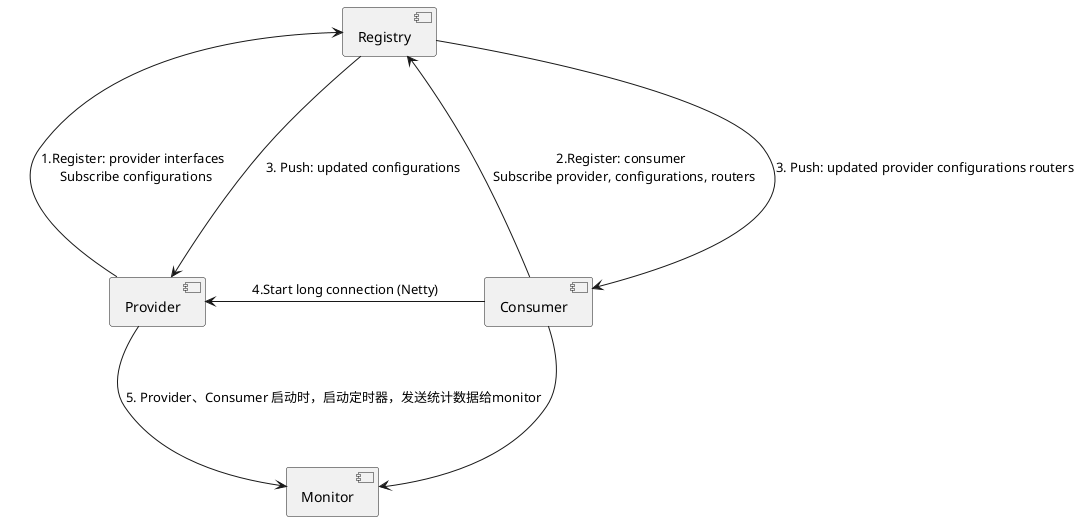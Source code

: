 @startuml
skinparam componentStyle uml2

[Registry]

[Provider] --up--> [Registry] : 1.Register: provider interfaces \n Subscribe configurations
[Provider] <--up-- [Registry] : 3. Push: updated configurations

[Consumer] -up--> [Registry] : 2.Register: consumer \n Subscribe provider, configurations, routers
[Consumer] <-up-- [Registry] : 3. Push: updated provider configurations routers

[Consumer] --left--> [Provider]: 4.Start long connection (Netty)

[Provider] -down--> [Monitor]: 5. Provider、Consumer 启动时，启动定时器，发送统计数据给monitor
[Consumer] -down--> [Monitor]

@enduml